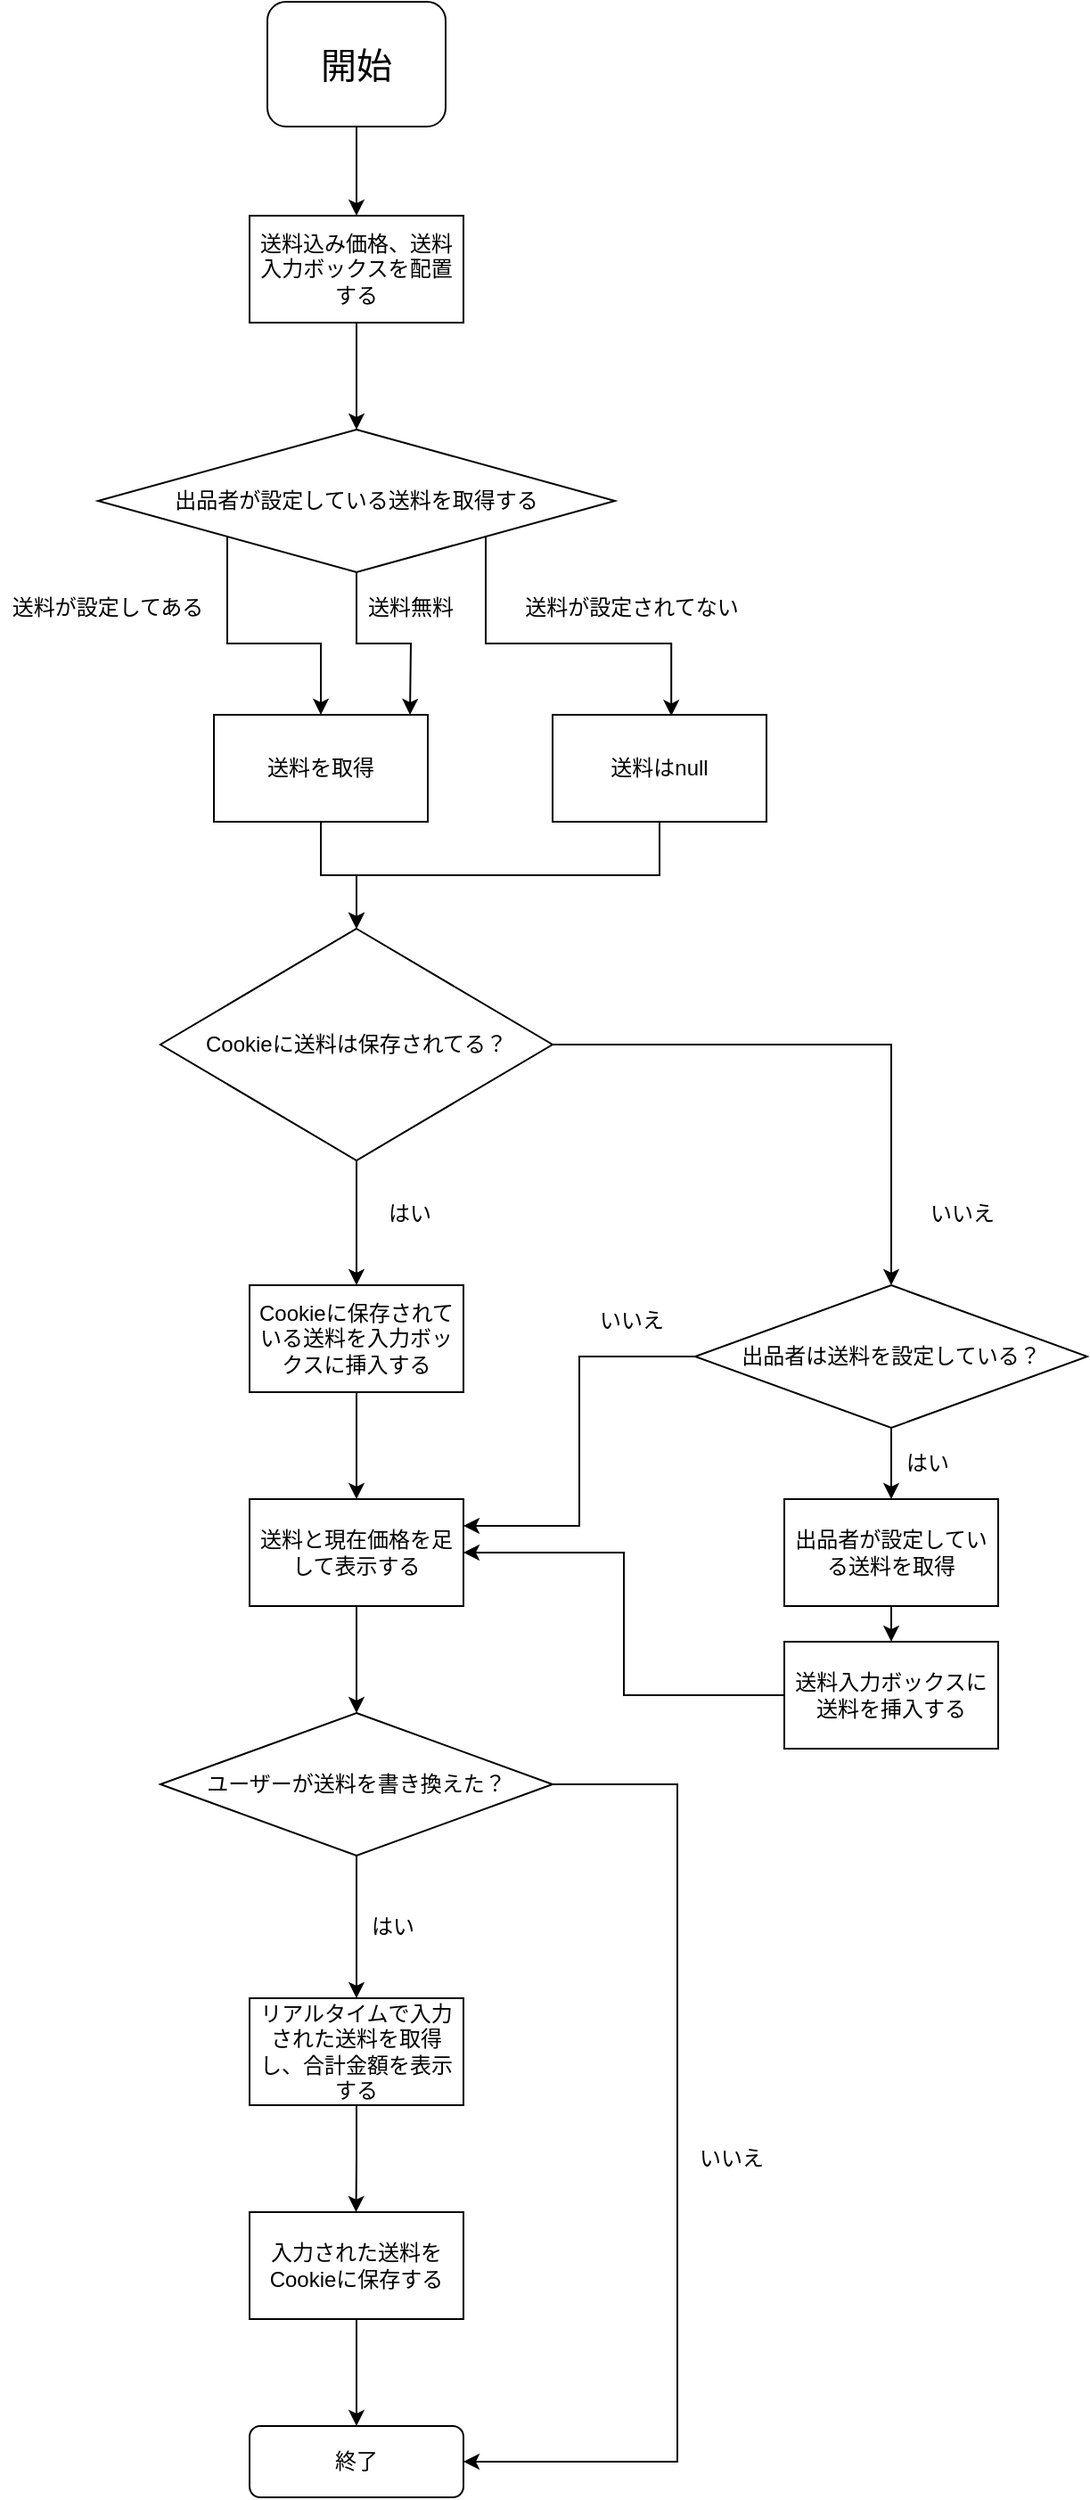 <mxfile>
    <diagram id="LbN-iQwcrYXxtaFN6SuE" name="ページ1">
        <mxGraphModel dx="1139" dy="1756" grid="1" gridSize="10" guides="1" tooltips="1" connect="1" arrows="1" fold="1" page="1" pageScale="1" pageWidth="827" pageHeight="1169" math="0" shadow="0">
            <root>
                <mxCell id="0"/>
                <mxCell id="1" parent="0"/>
                <mxCell id="38" style="edgeStyle=orthogonalEdgeStyle;rounded=0;orthogonalLoop=1;jettySize=auto;html=1;exitX=0.5;exitY=1;exitDx=0;exitDy=0;" edge="1" parent="1" source="12" target="13">
                    <mxGeometry relative="1" as="geometry"/>
                </mxCell>
                <mxCell id="12" value="&lt;font style=&quot;font-size: 20px&quot;&gt;開始&lt;/font&gt;" style="rounded=1;whiteSpace=wrap;html=1;" vertex="1" parent="1">
                    <mxGeometry x="210" y="-240" width="100" height="70" as="geometry"/>
                </mxCell>
                <mxCell id="50" style="edgeStyle=orthogonalEdgeStyle;rounded=0;orthogonalLoop=1;jettySize=auto;html=1;" edge="1" parent="1" source="13" target="49">
                    <mxGeometry relative="1" as="geometry"/>
                </mxCell>
                <mxCell id="13" value="送料込み価格、送料入力ボックスを配置する" style="rounded=0;whiteSpace=wrap;html=1;" vertex="1" parent="1">
                    <mxGeometry x="200" y="-120" width="120" height="60" as="geometry"/>
                </mxCell>
                <mxCell id="35" style="edgeStyle=orthogonalEdgeStyle;rounded=0;orthogonalLoop=1;jettySize=auto;html=1;exitX=0.5;exitY=1;exitDx=0;exitDy=0;entryX=0.5;entryY=0;entryDx=0;entryDy=0;" edge="1" parent="1" source="15" target="24">
                    <mxGeometry relative="1" as="geometry"/>
                </mxCell>
                <mxCell id="68" style="edgeStyle=orthogonalEdgeStyle;rounded=0;orthogonalLoop=1;jettySize=auto;html=1;exitX=1;exitY=0.5;exitDx=0;exitDy=0;entryX=0.5;entryY=0;entryDx=0;entryDy=0;" edge="1" parent="1" source="15" target="67">
                    <mxGeometry relative="1" as="geometry"/>
                </mxCell>
                <mxCell id="15" value="Cookieに送料は保存されてる？" style="rhombus;whiteSpace=wrap;html=1;" vertex="1" parent="1">
                    <mxGeometry x="150" y="280" width="220" height="130" as="geometry"/>
                </mxCell>
                <mxCell id="20" value="はい" style="text;html=1;strokeColor=none;fillColor=none;align=center;verticalAlign=middle;whiteSpace=wrap;rounded=0;" vertex="1" parent="1">
                    <mxGeometry x="270" y="430" width="40" height="20" as="geometry"/>
                </mxCell>
                <mxCell id="23" value="いいえ" style="text;html=1;strokeColor=none;fillColor=none;align=center;verticalAlign=middle;whiteSpace=wrap;rounded=0;" vertex="1" parent="1">
                    <mxGeometry x="580" y="430" width="40" height="20" as="geometry"/>
                </mxCell>
                <mxCell id="34" style="edgeStyle=orthogonalEdgeStyle;rounded=0;orthogonalLoop=1;jettySize=auto;html=1;exitX=0.5;exitY=1;exitDx=0;exitDy=0;entryX=0.5;entryY=0;entryDx=0;entryDy=0;" edge="1" parent="1" source="24" target="25">
                    <mxGeometry relative="1" as="geometry"/>
                </mxCell>
                <mxCell id="24" value="Cookieに保存されている送料を入力ボックスに挿入する" style="rounded=0;whiteSpace=wrap;html=1;" vertex="1" parent="1">
                    <mxGeometry x="200" y="480" width="120" height="60" as="geometry"/>
                </mxCell>
                <mxCell id="33" style="edgeStyle=orthogonalEdgeStyle;rounded=0;orthogonalLoop=1;jettySize=auto;html=1;entryX=0.5;entryY=0;entryDx=0;entryDy=0;" edge="1" parent="1" source="25" target="27">
                    <mxGeometry relative="1" as="geometry"/>
                </mxCell>
                <mxCell id="25" value="送料と現在価格を足して表示する" style="rounded=0;whiteSpace=wrap;html=1;" vertex="1" parent="1">
                    <mxGeometry x="200" y="600" width="120" height="60" as="geometry"/>
                </mxCell>
                <mxCell id="32" style="edgeStyle=orthogonalEdgeStyle;rounded=0;orthogonalLoop=1;jettySize=auto;html=1;" edge="1" parent="1" source="27">
                    <mxGeometry relative="1" as="geometry">
                        <mxPoint x="260" y="880" as="targetPoint"/>
                    </mxGeometry>
                </mxCell>
                <mxCell id="40" style="edgeStyle=orthogonalEdgeStyle;rounded=0;orthogonalLoop=1;jettySize=auto;html=1;exitX=1;exitY=0.5;exitDx=0;exitDy=0;entryX=1;entryY=0.5;entryDx=0;entryDy=0;" edge="1" parent="1" source="27" target="47">
                    <mxGeometry relative="1" as="geometry">
                        <mxPoint x="440" y="880" as="targetPoint"/>
                        <Array as="points">
                            <mxPoint x="440" y="760"/>
                            <mxPoint x="440" y="1140"/>
                        </Array>
                    </mxGeometry>
                </mxCell>
                <mxCell id="27" value="ユーザーが送料を書き換えた？" style="rhombus;whiteSpace=wrap;html=1;" vertex="1" parent="1">
                    <mxGeometry x="150" y="720" width="220" height="80" as="geometry"/>
                </mxCell>
                <mxCell id="39" value="はい" style="text;html=1;align=center;verticalAlign=middle;resizable=0;points=[];autosize=1;" vertex="1" parent="1">
                    <mxGeometry x="260" y="830" width="40" height="20" as="geometry"/>
                </mxCell>
                <mxCell id="41" value="いいえ" style="text;html=1;align=center;verticalAlign=middle;resizable=0;points=[];autosize=1;" vertex="1" parent="1">
                    <mxGeometry x="445" y="960" width="50" height="20" as="geometry"/>
                </mxCell>
                <mxCell id="44" style="edgeStyle=orthogonalEdgeStyle;rounded=0;orthogonalLoop=1;jettySize=auto;html=1;exitX=0.5;exitY=1;exitDx=0;exitDy=0;" edge="1" parent="1" source="43">
                    <mxGeometry relative="1" as="geometry">
                        <mxPoint x="259.759" y="1000" as="targetPoint"/>
                    </mxGeometry>
                </mxCell>
                <mxCell id="43" value="リアルタイムで入力された送料を取得し、合計金額を表示する" style="whiteSpace=wrap;html=1;" vertex="1" parent="1">
                    <mxGeometry x="200" y="880" width="120" height="60" as="geometry"/>
                </mxCell>
                <mxCell id="46" style="edgeStyle=orthogonalEdgeStyle;rounded=0;orthogonalLoop=1;jettySize=auto;html=1;" edge="1" parent="1" source="45" target="47">
                    <mxGeometry relative="1" as="geometry">
                        <mxPoint x="260" y="1120" as="targetPoint"/>
                    </mxGeometry>
                </mxCell>
                <mxCell id="45" value="入力された送料をCookieに保存する" style="whiteSpace=wrap;html=1;" vertex="1" parent="1">
                    <mxGeometry x="200" y="1000" width="120" height="60" as="geometry"/>
                </mxCell>
                <mxCell id="47" value="終了" style="rounded=1;whiteSpace=wrap;html=1;" vertex="1" parent="1">
                    <mxGeometry x="200" y="1120" width="120" height="40" as="geometry"/>
                </mxCell>
                <mxCell id="52" style="edgeStyle=orthogonalEdgeStyle;rounded=0;orthogonalLoop=1;jettySize=auto;html=1;exitX=0.5;exitY=1;exitDx=0;exitDy=0;entryX=0.5;entryY=0;entryDx=0;entryDy=0;" edge="1" parent="1" source="49">
                    <mxGeometry relative="1" as="geometry">
                        <mxPoint x="290" y="160" as="targetPoint"/>
                    </mxGeometry>
                </mxCell>
                <mxCell id="54" style="edgeStyle=orthogonalEdgeStyle;rounded=0;orthogonalLoop=1;jettySize=auto;html=1;exitX=0;exitY=1;exitDx=0;exitDy=0;entryX=0.5;entryY=0;entryDx=0;entryDy=0;" edge="1" parent="1" source="49" target="51">
                    <mxGeometry relative="1" as="geometry"/>
                </mxCell>
                <mxCell id="57" style="edgeStyle=orthogonalEdgeStyle;rounded=0;orthogonalLoop=1;jettySize=auto;html=1;exitX=1;exitY=1;exitDx=0;exitDy=0;entryX=0.555;entryY=0.011;entryDx=0;entryDy=0;entryPerimeter=0;" edge="1" parent="1" source="49" target="56">
                    <mxGeometry relative="1" as="geometry"/>
                </mxCell>
                <mxCell id="49" value="出品者が設定している送料を取得する" style="rhombus;whiteSpace=wrap;html=1;" vertex="1" parent="1">
                    <mxGeometry x="115" width="290" height="80" as="geometry"/>
                </mxCell>
                <mxCell id="62" style="edgeStyle=orthogonalEdgeStyle;rounded=0;orthogonalLoop=1;jettySize=auto;html=1;entryX=0.5;entryY=0;entryDx=0;entryDy=0;" edge="1" parent="1" source="51" target="15">
                    <mxGeometry relative="1" as="geometry"/>
                </mxCell>
                <mxCell id="51" value="送料を取得" style="rounded=0;whiteSpace=wrap;html=1;" vertex="1" parent="1">
                    <mxGeometry x="180" y="160" width="120" height="60" as="geometry"/>
                </mxCell>
                <mxCell id="63" style="edgeStyle=orthogonalEdgeStyle;rounded=0;orthogonalLoop=1;jettySize=auto;html=1;" edge="1" parent="1" source="56" target="15">
                    <mxGeometry relative="1" as="geometry"/>
                </mxCell>
                <mxCell id="56" value="送料はnull" style="whiteSpace=wrap;html=1;" vertex="1" parent="1">
                    <mxGeometry x="370" y="160" width="120" height="60" as="geometry"/>
                </mxCell>
                <mxCell id="58" value="送料が設定してある" style="text;html=1;align=center;verticalAlign=middle;resizable=0;points=[];autosize=1;" vertex="1" parent="1">
                    <mxGeometry x="60" y="90" width="120" height="20" as="geometry"/>
                </mxCell>
                <mxCell id="60" value="送料無料" style="text;html=1;align=center;verticalAlign=middle;resizable=0;points=[];autosize=1;" vertex="1" parent="1">
                    <mxGeometry x="260" y="90" width="60" height="20" as="geometry"/>
                </mxCell>
                <mxCell id="61" value="送料が設定されてない" style="text;html=1;align=center;verticalAlign=middle;resizable=0;points=[];autosize=1;" vertex="1" parent="1">
                    <mxGeometry x="344" y="90" width="140" height="20" as="geometry"/>
                </mxCell>
                <mxCell id="72" style="edgeStyle=orthogonalEdgeStyle;rounded=0;orthogonalLoop=1;jettySize=auto;html=1;exitX=0.5;exitY=1;exitDx=0;exitDy=0;entryX=0.5;entryY=0;entryDx=0;entryDy=0;" edge="1" parent="1" source="67" target="71">
                    <mxGeometry relative="1" as="geometry"/>
                </mxCell>
                <mxCell id="80" style="edgeStyle=orthogonalEdgeStyle;rounded=0;orthogonalLoop=1;jettySize=auto;html=1;exitX=0;exitY=0.5;exitDx=0;exitDy=0;entryX=1;entryY=0.25;entryDx=0;entryDy=0;" edge="1" parent="1" source="67" target="25">
                    <mxGeometry relative="1" as="geometry"/>
                </mxCell>
                <mxCell id="67" value="出品者は送料を設定している？" style="rhombus;whiteSpace=wrap;html=1;" vertex="1" parent="1">
                    <mxGeometry x="450" y="480" width="220" height="80" as="geometry"/>
                </mxCell>
                <mxCell id="74" style="edgeStyle=orthogonalEdgeStyle;rounded=0;orthogonalLoop=1;jettySize=auto;html=1;exitX=0.5;exitY=1;exitDx=0;exitDy=0;entryX=0.5;entryY=0;entryDx=0;entryDy=0;" edge="1" parent="1" source="71" target="73">
                    <mxGeometry relative="1" as="geometry"/>
                </mxCell>
                <mxCell id="71" value="出品者が設定している送料を取得" style="rounded=0;whiteSpace=wrap;html=1;" vertex="1" parent="1">
                    <mxGeometry x="500" y="600" width="120" height="60" as="geometry"/>
                </mxCell>
                <mxCell id="79" style="edgeStyle=orthogonalEdgeStyle;rounded=0;orthogonalLoop=1;jettySize=auto;html=1;exitX=0;exitY=0.5;exitDx=0;exitDy=0;entryX=1;entryY=0.5;entryDx=0;entryDy=0;" edge="1" parent="1" source="73" target="25">
                    <mxGeometry relative="1" as="geometry"/>
                </mxCell>
                <mxCell id="73" value="送料入力ボックスに送料を挿入する" style="whiteSpace=wrap;html=1;" vertex="1" parent="1">
                    <mxGeometry x="500" y="680" width="120" height="60" as="geometry"/>
                </mxCell>
                <mxCell id="75" value="はい" style="text;html=1;align=center;verticalAlign=middle;resizable=0;points=[];autosize=1;" vertex="1" parent="1">
                    <mxGeometry x="560" y="570" width="40" height="20" as="geometry"/>
                </mxCell>
                <mxCell id="81" value="いいえ" style="text;html=1;align=center;verticalAlign=middle;resizable=0;points=[];autosize=1;" vertex="1" parent="1">
                    <mxGeometry x="389" y="490" width="50" height="20" as="geometry"/>
                </mxCell>
            </root>
        </mxGraphModel>
    </diagram>
</mxfile>